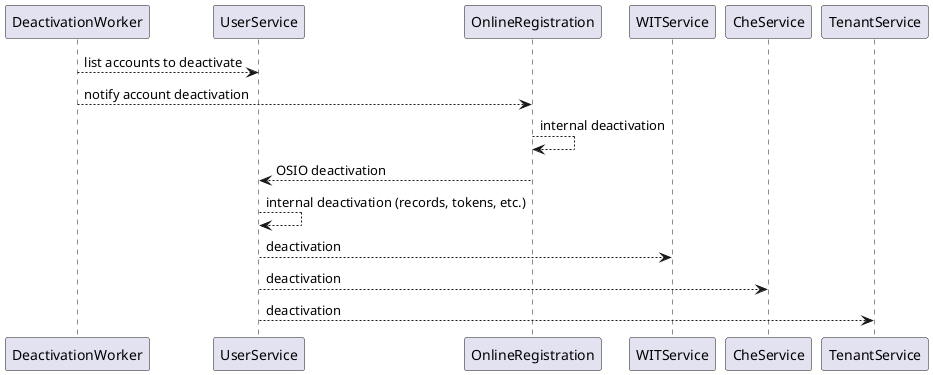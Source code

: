 @startuml
DeactivationWorker --> UserService: list accounts to deactivate
DeactivationWorker --> OnlineRegistration: notify account deactivation
OnlineRegistration --> OnlineRegistration: internal deactivation
OnlineRegistration --> UserService: OSIO deactivation
UserService --> UserService: internal deactivation (records, tokens, etc.)
UserService --> WITService: deactivation
UserService --> CheService: deactivation
UserService --> TenantService: deactivation
@enduml